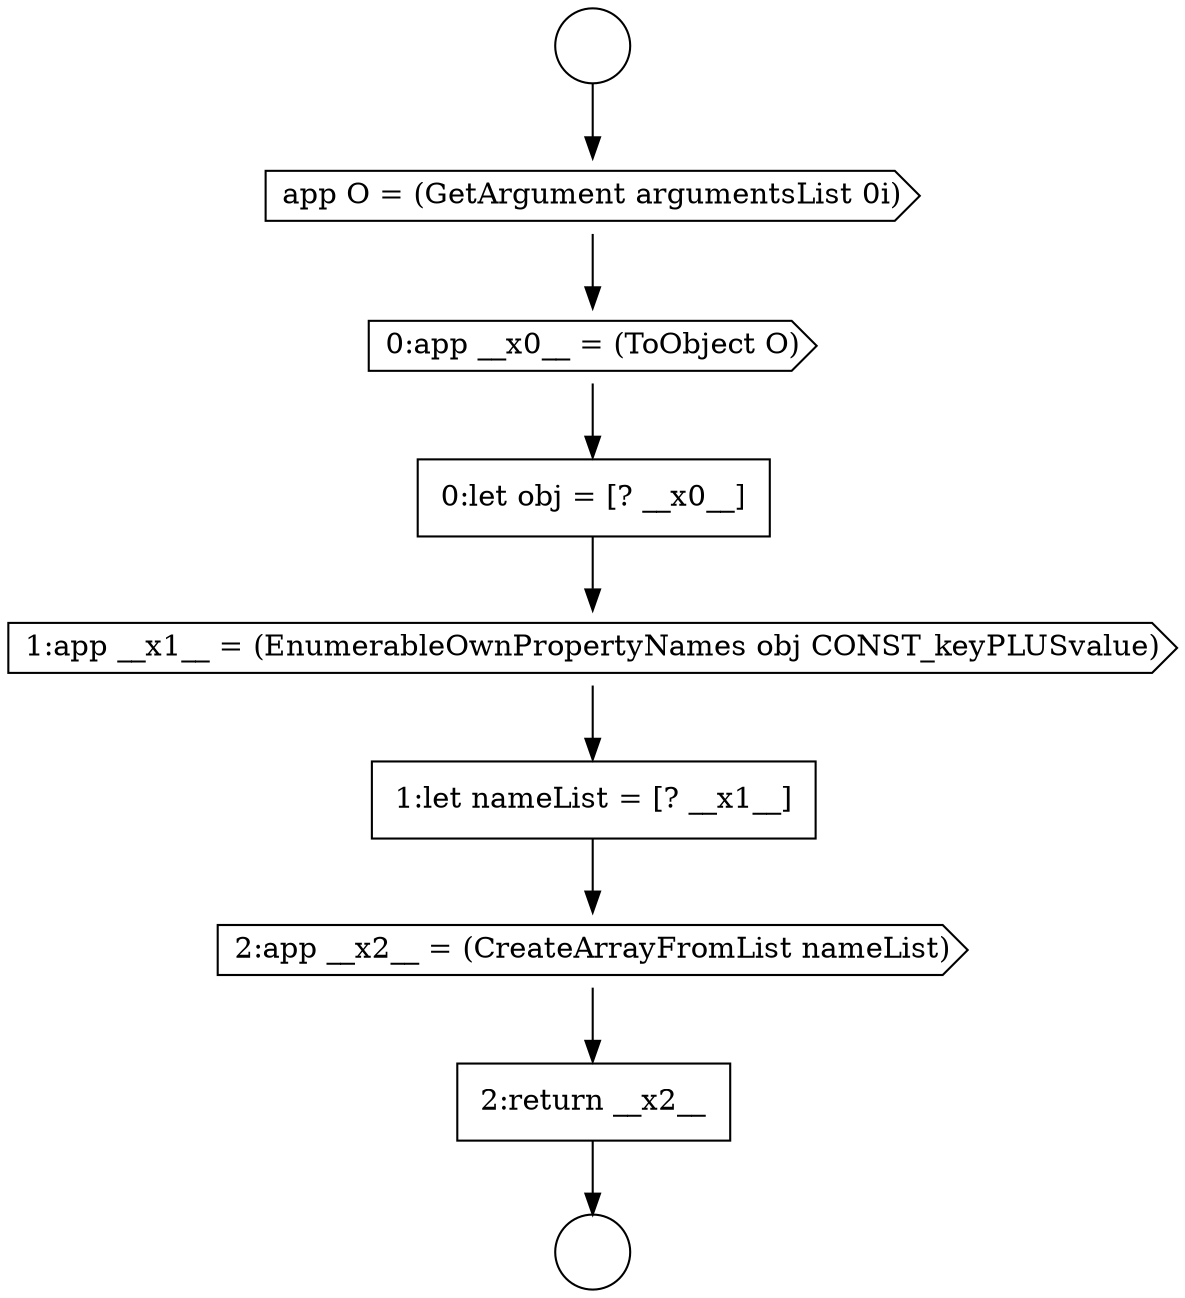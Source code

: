 digraph {
  node11977 [shape=cds, label=<<font color="black">app O = (GetArgument argumentsList 0i)</font>> color="black" fillcolor="white" style=filled]
  node11976 [shape=circle label=" " color="black" fillcolor="white" style=filled]
  node11981 [shape=none, margin=0, label=<<font color="black">
    <table border="0" cellborder="1" cellspacing="0" cellpadding="10">
      <tr><td align="left">1:let nameList = [? __x1__]</td></tr>
    </table>
  </font>> color="black" fillcolor="white" style=filled]
  node11980 [shape=cds, label=<<font color="black">1:app __x1__ = (EnumerableOwnPropertyNames obj CONST_keyPLUSvalue)</font>> color="black" fillcolor="white" style=filled]
  node11983 [shape=none, margin=0, label=<<font color="black">
    <table border="0" cellborder="1" cellspacing="0" cellpadding="10">
      <tr><td align="left">2:return __x2__</td></tr>
    </table>
  </font>> color="black" fillcolor="white" style=filled]
  node11979 [shape=none, margin=0, label=<<font color="black">
    <table border="0" cellborder="1" cellspacing="0" cellpadding="10">
      <tr><td align="left">0:let obj = [? __x0__]</td></tr>
    </table>
  </font>> color="black" fillcolor="white" style=filled]
  node11978 [shape=cds, label=<<font color="black">0:app __x0__ = (ToObject O)</font>> color="black" fillcolor="white" style=filled]
  node11982 [shape=cds, label=<<font color="black">2:app __x2__ = (CreateArrayFromList nameList)</font>> color="black" fillcolor="white" style=filled]
  node11975 [shape=circle label=" " color="black" fillcolor="white" style=filled]
  node11979 -> node11980 [ color="black"]
  node11977 -> node11978 [ color="black"]
  node11980 -> node11981 [ color="black"]
  node11978 -> node11979 [ color="black"]
  node11982 -> node11983 [ color="black"]
  node11983 -> node11976 [ color="black"]
  node11975 -> node11977 [ color="black"]
  node11981 -> node11982 [ color="black"]
}

